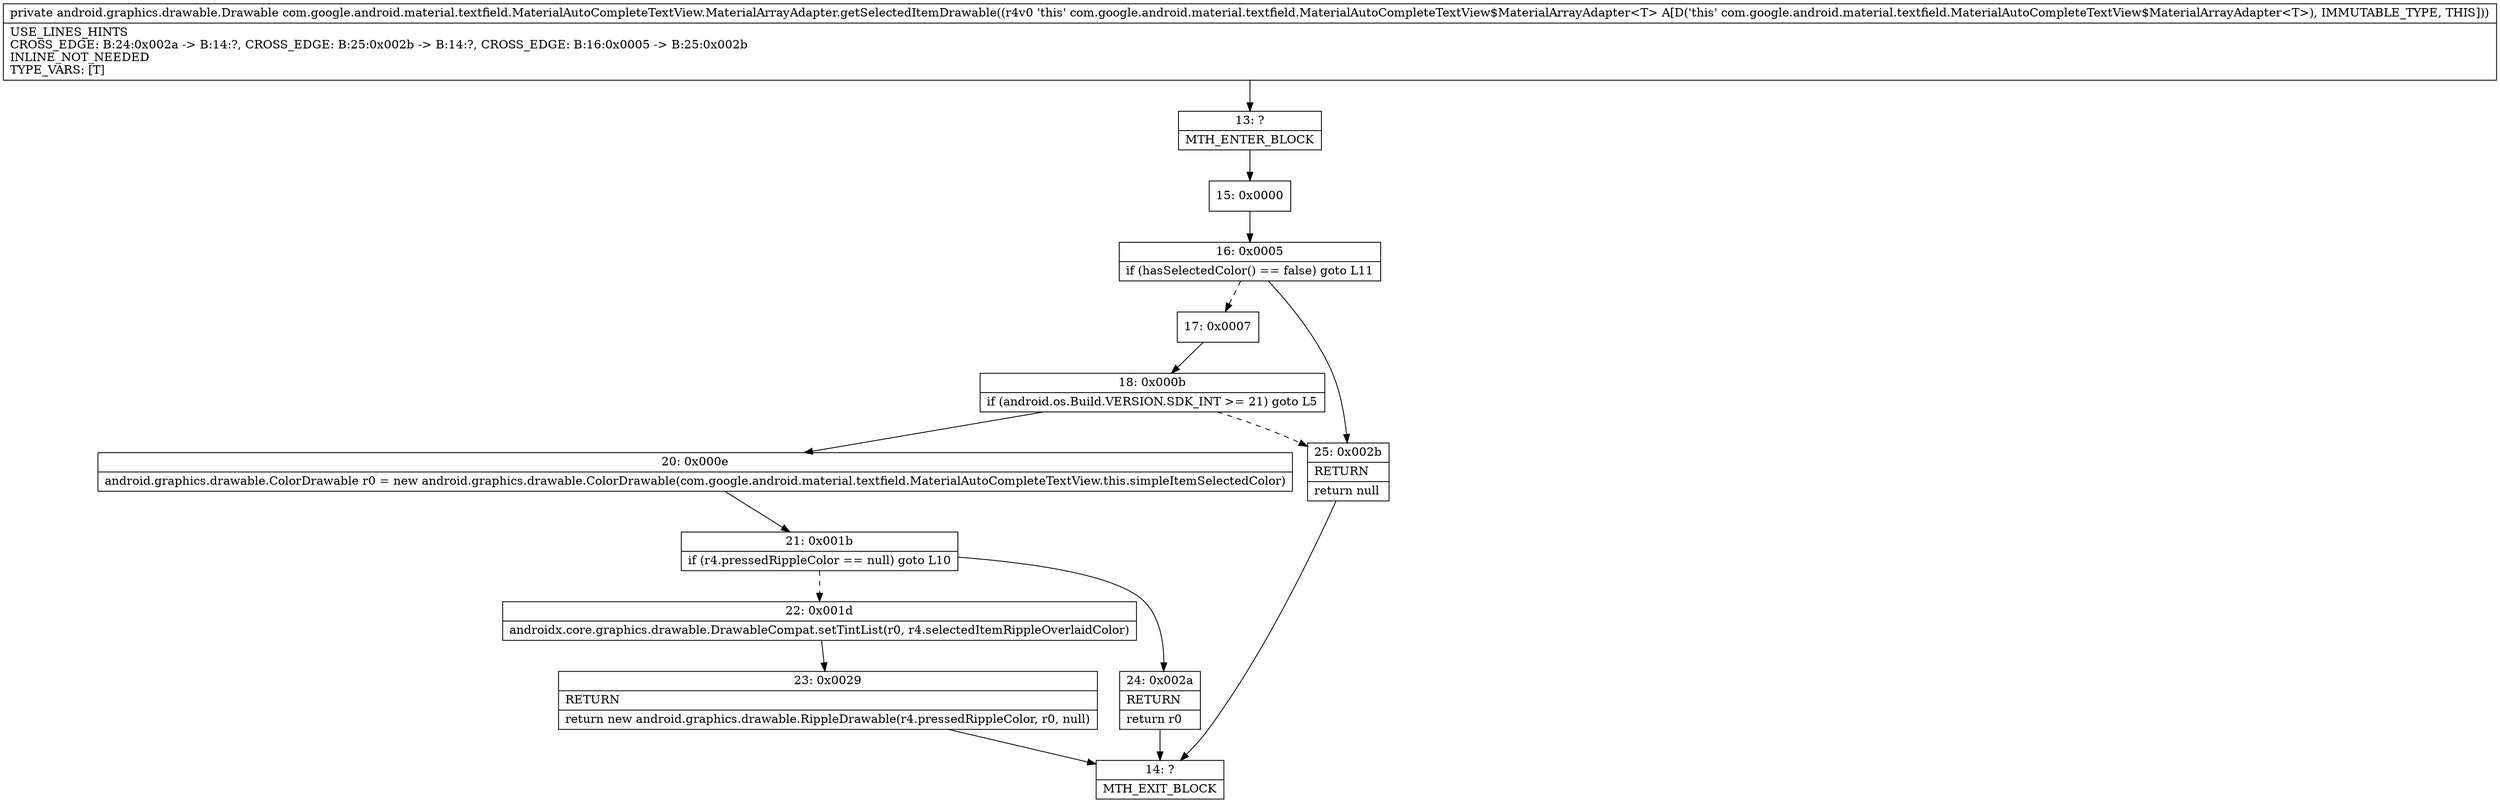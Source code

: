 digraph "CFG forcom.google.android.material.textfield.MaterialAutoCompleteTextView.MaterialArrayAdapter.getSelectedItemDrawable()Landroid\/graphics\/drawable\/Drawable;" {
Node_13 [shape=record,label="{13\:\ ?|MTH_ENTER_BLOCK\l}"];
Node_15 [shape=record,label="{15\:\ 0x0000}"];
Node_16 [shape=record,label="{16\:\ 0x0005|if (hasSelectedColor() == false) goto L11\l}"];
Node_17 [shape=record,label="{17\:\ 0x0007}"];
Node_18 [shape=record,label="{18\:\ 0x000b|if (android.os.Build.VERSION.SDK_INT \>= 21) goto L5\l}"];
Node_20 [shape=record,label="{20\:\ 0x000e|android.graphics.drawable.ColorDrawable r0 = new android.graphics.drawable.ColorDrawable(com.google.android.material.textfield.MaterialAutoCompleteTextView.this.simpleItemSelectedColor)\l}"];
Node_21 [shape=record,label="{21\:\ 0x001b|if (r4.pressedRippleColor == null) goto L10\l}"];
Node_22 [shape=record,label="{22\:\ 0x001d|androidx.core.graphics.drawable.DrawableCompat.setTintList(r0, r4.selectedItemRippleOverlaidColor)\l}"];
Node_23 [shape=record,label="{23\:\ 0x0029|RETURN\l|return new android.graphics.drawable.RippleDrawable(r4.pressedRippleColor, r0, null)\l}"];
Node_14 [shape=record,label="{14\:\ ?|MTH_EXIT_BLOCK\l}"];
Node_24 [shape=record,label="{24\:\ 0x002a|RETURN\l|return r0\l}"];
Node_25 [shape=record,label="{25\:\ 0x002b|RETURN\l|return null\l}"];
MethodNode[shape=record,label="{private android.graphics.drawable.Drawable com.google.android.material.textfield.MaterialAutoCompleteTextView.MaterialArrayAdapter.getSelectedItemDrawable((r4v0 'this' com.google.android.material.textfield.MaterialAutoCompleteTextView$MaterialArrayAdapter\<T\> A[D('this' com.google.android.material.textfield.MaterialAutoCompleteTextView$MaterialArrayAdapter\<T\>), IMMUTABLE_TYPE, THIS]))  | USE_LINES_HINTS\lCROSS_EDGE: B:24:0x002a \-\> B:14:?, CROSS_EDGE: B:25:0x002b \-\> B:14:?, CROSS_EDGE: B:16:0x0005 \-\> B:25:0x002b\lINLINE_NOT_NEEDED\lTYPE_VARS: [T]\l}"];
MethodNode -> Node_13;Node_13 -> Node_15;
Node_15 -> Node_16;
Node_16 -> Node_17[style=dashed];
Node_16 -> Node_25;
Node_17 -> Node_18;
Node_18 -> Node_20;
Node_18 -> Node_25[style=dashed];
Node_20 -> Node_21;
Node_21 -> Node_22[style=dashed];
Node_21 -> Node_24;
Node_22 -> Node_23;
Node_23 -> Node_14;
Node_24 -> Node_14;
Node_25 -> Node_14;
}

